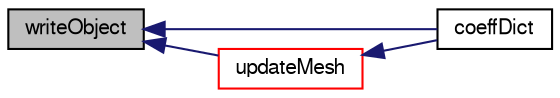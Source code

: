 digraph "writeObject"
{
  bgcolor="transparent";
  edge [fontname="FreeSans",fontsize="10",labelfontname="FreeSans",labelfontsize="10"];
  node [fontname="FreeSans",fontsize="10",shape=record];
  rankdir="LR";
  Node750 [label="writeObject",height=0.2,width=0.4,color="black", fillcolor="grey75", style="filled", fontcolor="black"];
  Node750 -> Node751 [dir="back",color="midnightblue",fontsize="10",style="solid",fontname="FreeSans"];
  Node751 [label="coeffDict",height=0.2,width=0.4,color="black",URL="$a21578.html#ad95c13c1aff816eede3af458626211d2",tooltip="Const access to the coefficients dictionary. "];
  Node750 -> Node752 [dir="back",color="midnightblue",fontsize="10",style="solid",fontname="FreeSans"];
  Node752 [label="updateMesh",height=0.2,width=0.4,color="red",URL="$a21578.html#a0b33e285527972bb6c7e16044233df4d",tooltip="Update local data for topology changes. "];
  Node752 -> Node751 [dir="back",color="midnightblue",fontsize="10",style="solid",fontname="FreeSans"];
}
